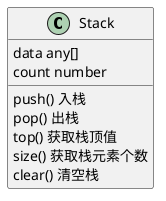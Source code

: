 @startuml
'https://plantuml.com/class-diagram

class Stack {
data any[]
count number

push() 入栈
pop() 出栈
top() 获取栈顶值
size() 获取栈元素个数
clear() 清空栈
}
'
'enum TimeUnit {
'DAYS
'HOURS
'MINUTES
'}

@enduml
